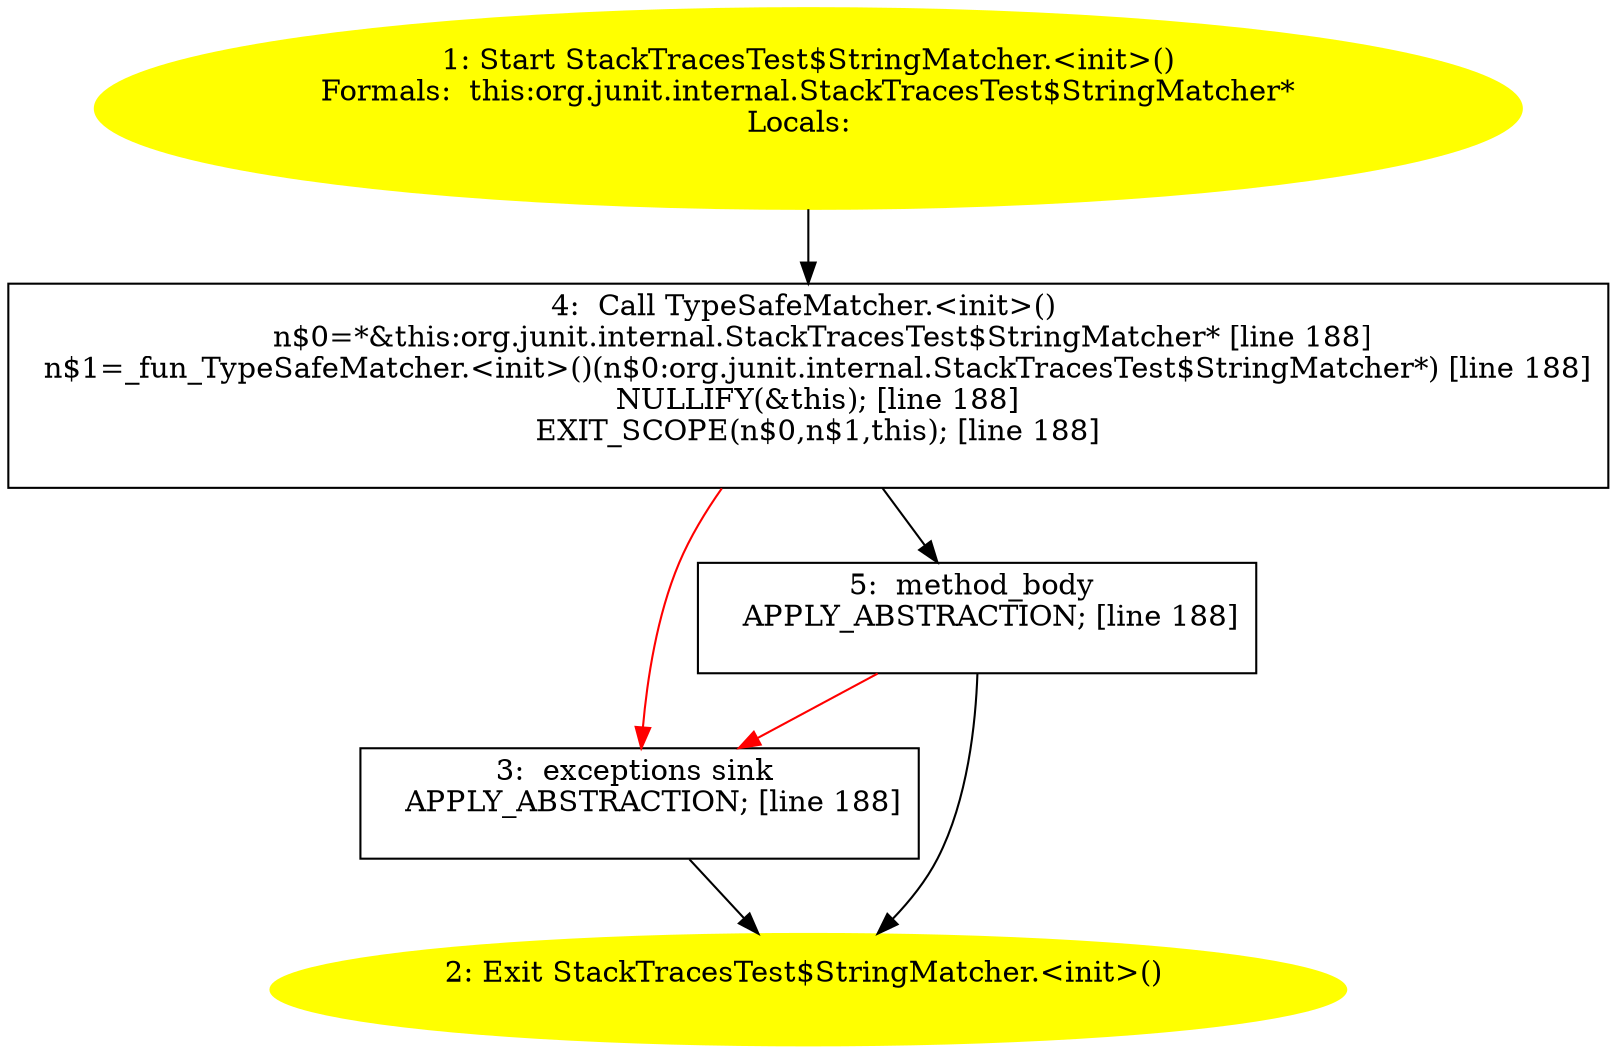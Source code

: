 /* @generated */
digraph cfg {
"org.junit.internal.StackTracesTest$StringMatcher.<init>().14f8df3ad9d4eab7382759a50dfcc8c7_1" [label="1: Start StackTracesTest$StringMatcher.<init>()\nFormals:  this:org.junit.internal.StackTracesTest$StringMatcher*\nLocals:  \n  " color=yellow style=filled]
	

	 "org.junit.internal.StackTracesTest$StringMatcher.<init>().14f8df3ad9d4eab7382759a50dfcc8c7_1" -> "org.junit.internal.StackTracesTest$StringMatcher.<init>().14f8df3ad9d4eab7382759a50dfcc8c7_4" ;
"org.junit.internal.StackTracesTest$StringMatcher.<init>().14f8df3ad9d4eab7382759a50dfcc8c7_2" [label="2: Exit StackTracesTest$StringMatcher.<init>() \n  " color=yellow style=filled]
	

"org.junit.internal.StackTracesTest$StringMatcher.<init>().14f8df3ad9d4eab7382759a50dfcc8c7_3" [label="3:  exceptions sink \n   APPLY_ABSTRACTION; [line 188]\n " shape="box"]
	

	 "org.junit.internal.StackTracesTest$StringMatcher.<init>().14f8df3ad9d4eab7382759a50dfcc8c7_3" -> "org.junit.internal.StackTracesTest$StringMatcher.<init>().14f8df3ad9d4eab7382759a50dfcc8c7_2" ;
"org.junit.internal.StackTracesTest$StringMatcher.<init>().14f8df3ad9d4eab7382759a50dfcc8c7_4" [label="4:  Call TypeSafeMatcher.<init>() \n   n$0=*&this:org.junit.internal.StackTracesTest$StringMatcher* [line 188]\n  n$1=_fun_TypeSafeMatcher.<init>()(n$0:org.junit.internal.StackTracesTest$StringMatcher*) [line 188]\n  NULLIFY(&this); [line 188]\n  EXIT_SCOPE(n$0,n$1,this); [line 188]\n " shape="box"]
	

	 "org.junit.internal.StackTracesTest$StringMatcher.<init>().14f8df3ad9d4eab7382759a50dfcc8c7_4" -> "org.junit.internal.StackTracesTest$StringMatcher.<init>().14f8df3ad9d4eab7382759a50dfcc8c7_5" ;
	 "org.junit.internal.StackTracesTest$StringMatcher.<init>().14f8df3ad9d4eab7382759a50dfcc8c7_4" -> "org.junit.internal.StackTracesTest$StringMatcher.<init>().14f8df3ad9d4eab7382759a50dfcc8c7_3" [color="red" ];
"org.junit.internal.StackTracesTest$StringMatcher.<init>().14f8df3ad9d4eab7382759a50dfcc8c7_5" [label="5:  method_body \n   APPLY_ABSTRACTION; [line 188]\n " shape="box"]
	

	 "org.junit.internal.StackTracesTest$StringMatcher.<init>().14f8df3ad9d4eab7382759a50dfcc8c7_5" -> "org.junit.internal.StackTracesTest$StringMatcher.<init>().14f8df3ad9d4eab7382759a50dfcc8c7_2" ;
	 "org.junit.internal.StackTracesTest$StringMatcher.<init>().14f8df3ad9d4eab7382759a50dfcc8c7_5" -> "org.junit.internal.StackTracesTest$StringMatcher.<init>().14f8df3ad9d4eab7382759a50dfcc8c7_3" [color="red" ];
}
